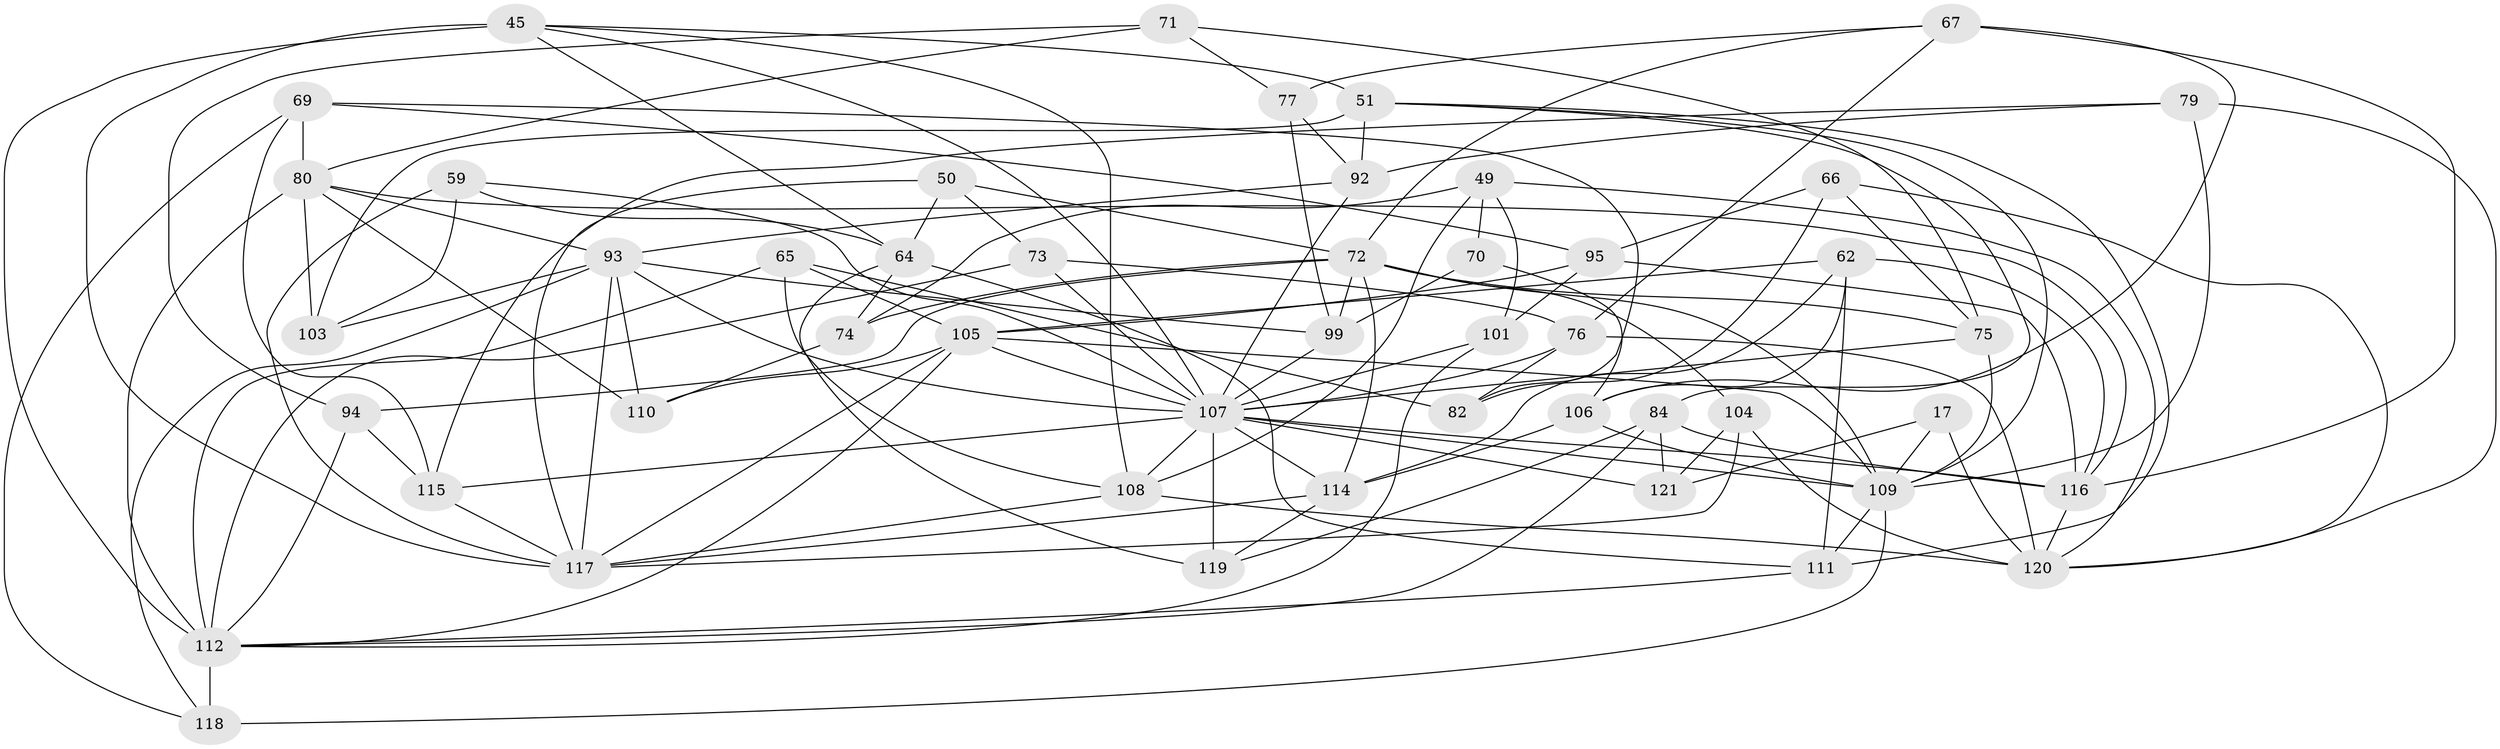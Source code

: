 // original degree distribution, {4: 1.0}
// Generated by graph-tools (version 1.1) at 2025/04/03/04/25 22:04:18]
// undirected, 48 vertices, 133 edges
graph export_dot {
graph [start="1"]
  node [color=gray90,style=filled];
  17;
  45 [super="+14+29"];
  49 [super="+18"];
  50;
  51 [super="+10"];
  59;
  62 [super="+60"];
  64 [super="+38+41"];
  65;
  66;
  67 [super="+58"];
  69 [super="+57"];
  70;
  71;
  72 [super="+11+56"];
  73 [super="+3"];
  74;
  75 [super="+61"];
  76 [super="+68"];
  77;
  79;
  80 [super="+34+15"];
  82;
  84 [super="+39"];
  92 [super="+88"];
  93 [super="+91"];
  94;
  95 [super="+90"];
  99 [super="+81"];
  101;
  103;
  104;
  105 [super="+26+53"];
  106 [super="+9+16"];
  107 [super="+98+100"];
  108 [super="+55"];
  109 [super="+46+54+83"];
  110;
  111 [super="+43"];
  112 [super="+96+87"];
  114 [super="+44+28"];
  115 [super="+113"];
  116 [super="+30+31+52"];
  117 [super="+40"];
  118 [super="+102"];
  119 [super="+85"];
  120 [super="+33"];
  121 [super="+6"];
  17 -- 121 [weight=2];
  17 -- 120;
  17 -- 109;
  45 -- 51;
  45 -- 108;
  45 -- 112 [weight=2];
  45 -- 117;
  45 -- 64 [weight=2];
  45 -- 107;
  49 -- 74;
  49 -- 70 [weight=2];
  49 -- 101;
  49 -- 120;
  49 -- 108;
  50 -- 73;
  50 -- 117;
  50 -- 72;
  50 -- 64;
  51 -- 84;
  51 -- 103;
  51 -- 92 [weight=2];
  51 -- 111 [weight=2];
  51 -- 109;
  59 -- 103;
  59 -- 117;
  59 -- 64;
  59 -- 107;
  62 -- 111;
  62 -- 106;
  62 -- 116 [weight=2];
  62 -- 105;
  62 -- 114;
  64 -- 74;
  64 -- 119 [weight=2];
  64 -- 111;
  65 -- 108;
  65 -- 82;
  65 -- 112;
  65 -- 105;
  66 -- 95;
  66 -- 82;
  66 -- 75;
  66 -- 120;
  67 -- 76;
  67 -- 77;
  67 -- 106 [weight=2];
  67 -- 116;
  67 -- 72;
  69 -- 95;
  69 -- 80 [weight=2];
  69 -- 82;
  69 -- 118;
  69 -- 115;
  70 -- 106;
  70 -- 99;
  71 -- 94;
  71 -- 75;
  71 -- 80;
  71 -- 77;
  72 -- 74;
  72 -- 114 [weight=2];
  72 -- 94;
  72 -- 99 [weight=2];
  72 -- 104;
  72 -- 75;
  72 -- 109 [weight=2];
  73 -- 76 [weight=2];
  73 -- 112 [weight=2];
  73 -- 107;
  74 -- 110;
  75 -- 109 [weight=2];
  75 -- 107;
  76 -- 82;
  76 -- 120;
  76 -- 107;
  77 -- 92;
  77 -- 99;
  79 -- 92;
  79 -- 115;
  79 -- 120;
  79 -- 109;
  80 -- 110;
  80 -- 103;
  80 -- 112 [weight=3];
  80 -- 93;
  80 -- 116;
  84 -- 121 [weight=2];
  84 -- 112;
  84 -- 116;
  84 -- 119;
  92 -- 107;
  92 -- 93;
  93 -- 103;
  93 -- 110;
  93 -- 99 [weight=2];
  93 -- 117 [weight=2];
  93 -- 118;
  93 -- 107;
  94 -- 115;
  94 -- 112;
  95 -- 105 [weight=2];
  95 -- 101;
  95 -- 116;
  99 -- 107 [weight=2];
  101 -- 112;
  101 -- 107;
  104 -- 117;
  104 -- 120;
  104 -- 121;
  105 -- 107 [weight=2];
  105 -- 109 [weight=3];
  105 -- 110;
  105 -- 112;
  105 -- 117;
  106 -- 114 [weight=2];
  106 -- 109 [weight=2];
  107 -- 115 [weight=2];
  107 -- 119 [weight=2];
  107 -- 121;
  107 -- 109 [weight=2];
  107 -- 114;
  107 -- 116 [weight=3];
  107 -- 108;
  108 -- 120;
  108 -- 117;
  109 -- 118;
  109 -- 111;
  111 -- 112;
  112 -- 118 [weight=3];
  114 -- 117;
  114 -- 119;
  115 -- 117;
  116 -- 120;
}
